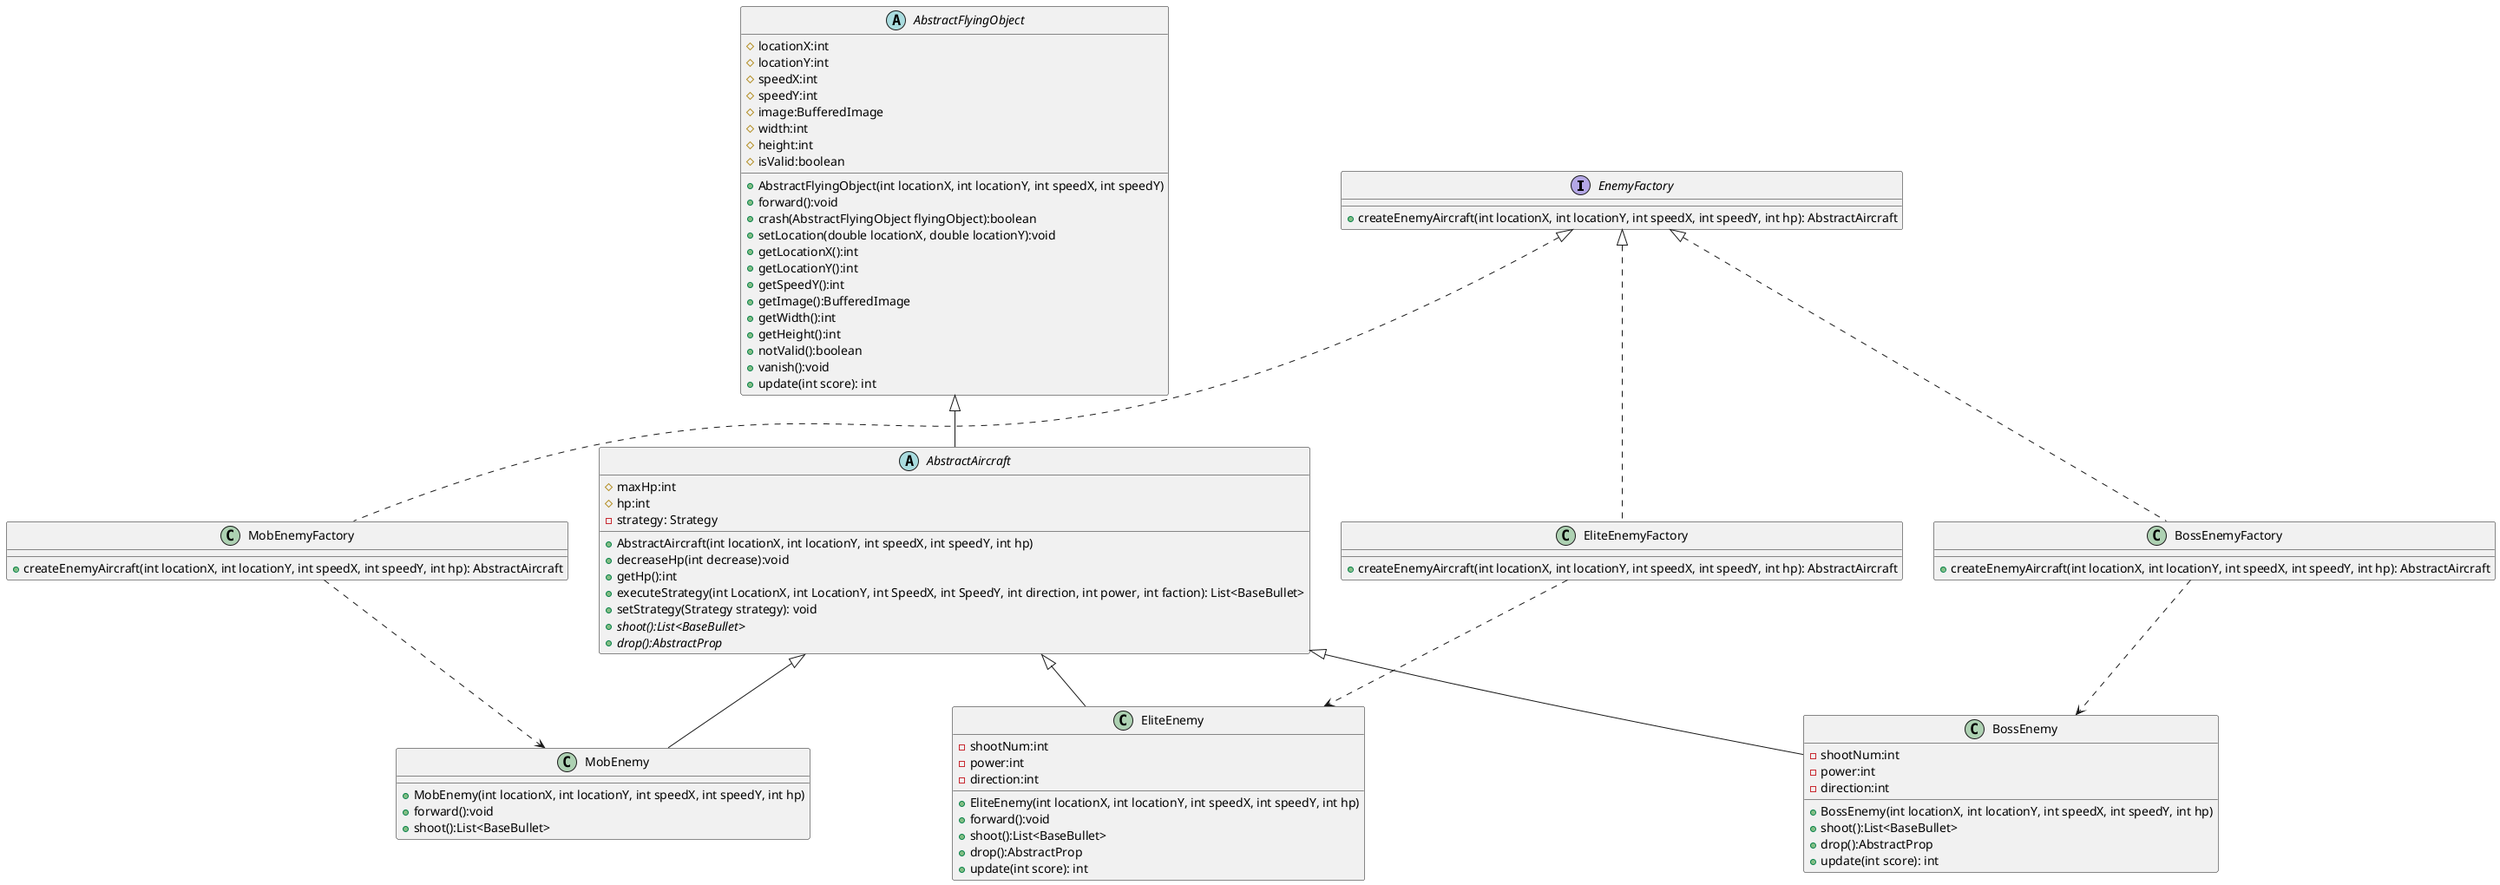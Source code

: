 @startuml


interface EnemyFactory
{
    + createEnemyAircraft(int locationX, int locationY, int speedX, int speedY, int hp): AbstractAircraft
}

class MobEnemyFactory
{
    + createEnemyAircraft(int locationX, int locationY, int speedX, int speedY, int hp): AbstractAircraft
}

class EliteEnemyFactory
{
    + createEnemyAircraft(int locationX, int locationY, int speedX, int speedY, int hp): AbstractAircraft
}

class BossEnemyFactory
{
    + createEnemyAircraft(int locationX, int locationY, int speedX, int speedY, int hp): AbstractAircraft
}

EnemyFactory <|.. MobEnemyFactory
EnemyFactory <|.. EliteEnemyFactory
EnemyFactory <|.. BossEnemyFactory

MobEnemyFactory ..> MobEnemy
EliteEnemyFactory ..> EliteEnemy
BossEnemyFactory ..> BossEnemy


abstract class AbstractFlyingObject
{
    # locationX:int
        # locationY:int
        # speedX:int
        # speedY:int
        # image:BufferedImage
        # width:int
        # height:int
        # isValid:boolean

        + AbstractFlyingObject(int locationX, int locationY, int speedX, int speedY)
        + forward():void
        + crash(AbstractFlyingObject flyingObject):boolean
        + setLocation(double locationX, double locationY):void
        + getLocationX():int
        + getLocationY():int
        + getSpeedY():int
        + getImage():BufferedImage
        + getWidth():int
        + getHeight():int
        + notValid():boolean
        + vanish():void
        + update(int score): int
}
abstract class AbstractAircraft
{
	# maxHp:int
    # hp:int
    - strategy: Strategy
    + AbstractAircraft(int locationX, int locationY, int speedX, int speedY, int hp)
    + decreaseHp(int decrease):void
    + getHp():int
    + executeStrategy(int LocationX, int LocationY, int SpeedX, int SpeedY, int direction, int power, int faction): List<BaseBullet>
    + setStrategy(Strategy strategy): void
    + {abstract} shoot():List<BaseBullet>
    + {abstract} drop():AbstractProp
 }

class MobEnemy {
    + MobEnemy(int locationX, int locationY, int speedX, int speedY, int hp)
    + forward():void
    + shoot():List<BaseBullet>
}

class EliteEnemy{
    - shootNum:int
    - power:int
    - direction:int
    + EliteEnemy(int locationX, int locationY, int speedX, int speedY, int hp)
    + forward():void
    + shoot():List<BaseBullet>
    + drop():AbstractProp
    + update(int score): int
}

class BossEnemy{
    - shootNum:int
    - power:int
    - direction:int
    + BossEnemy(int locationX, int locationY, int speedX, int speedY, int hp)
    + shoot():List<BaseBullet>
    + drop():AbstractProp
    + update(int score): int
}

AbstractAircraft <|-- MobEnemy
AbstractAircraft <|-- BossEnemy
AbstractAircraft <|-- EliteEnemy
AbstractFlyingObject <|-- AbstractAircraft

@enduml